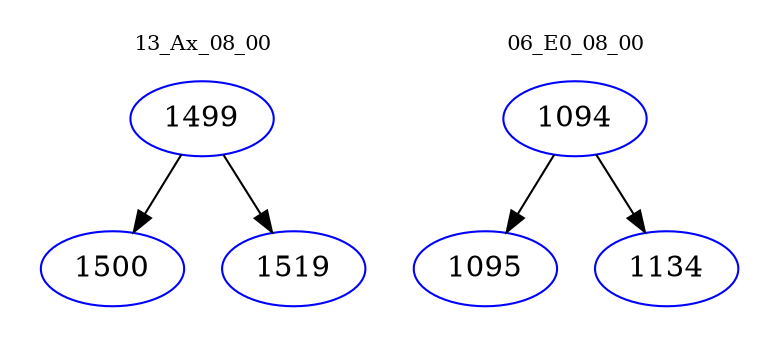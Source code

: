digraph{
subgraph cluster_0 {
color = white
label = "13_Ax_08_00";
fontsize=10;
T0_1499 [label="1499", color="blue"]
T0_1499 -> T0_1500 [color="black"]
T0_1500 [label="1500", color="blue"]
T0_1499 -> T0_1519 [color="black"]
T0_1519 [label="1519", color="blue"]
}
subgraph cluster_1 {
color = white
label = "06_E0_08_00";
fontsize=10;
T1_1094 [label="1094", color="blue"]
T1_1094 -> T1_1095 [color="black"]
T1_1095 [label="1095", color="blue"]
T1_1094 -> T1_1134 [color="black"]
T1_1134 [label="1134", color="blue"]
}
}
